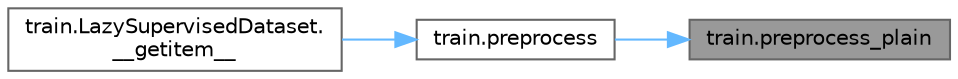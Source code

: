 digraph "train.preprocess_plain"
{
 // LATEX_PDF_SIZE
  bgcolor="transparent";
  edge [fontname=Helvetica,fontsize=10,labelfontname=Helvetica,labelfontsize=10];
  node [fontname=Helvetica,fontsize=10,shape=box,height=0.2,width=0.4];
  rankdir="RL";
  Node1 [id="Node000001",label="train.preprocess_plain",height=0.2,width=0.4,color="gray40", fillcolor="grey60", style="filled", fontcolor="black",tooltip=" "];
  Node1 -> Node2 [id="edge1_Node000001_Node000002",dir="back",color="steelblue1",style="solid",tooltip=" "];
  Node2 [id="Node000002",label="train.preprocess",height=0.2,width=0.4,color="grey40", fillcolor="white", style="filled",URL="$namespacetrain.html#a6e906e31ad5c33c28b1e6303d645dba8",tooltip=" "];
  Node2 -> Node3 [id="edge2_Node000002_Node000003",dir="back",color="steelblue1",style="solid",tooltip=" "];
  Node3 [id="Node000003",label="train.LazySupervisedDataset.\l__getitem__",height=0.2,width=0.4,color="grey40", fillcolor="white", style="filled",URL="$classtrain_1_1_lazy_supervised_dataset.html#ac22e9e31ad402a958d23aa1859ab5d2d",tooltip=" "];
}
